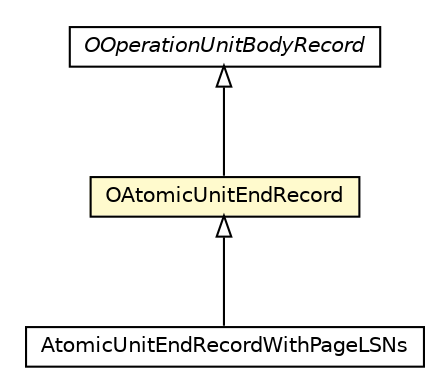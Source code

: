 #!/usr/local/bin/dot
#
# Class diagram 
# Generated by UMLGraph version R5_6-24-gf6e263 (http://www.umlgraph.org/)
#

digraph G {
	edge [fontname="Helvetica",fontsize=10,labelfontname="Helvetica",labelfontsize=10];
	node [fontname="Helvetica",fontsize=10,shape=plaintext];
	nodesep=0.25;
	ranksep=0.5;
	// com.orientechnologies.orient.core.storage.impl.local.paginated.wal.OAtomicUnitEndRecord
	c1577486 [label=<<table title="com.orientechnologies.orient.core.storage.impl.local.paginated.wal.OAtomicUnitEndRecord" border="0" cellborder="1" cellspacing="0" cellpadding="2" port="p" bgcolor="lemonChiffon" href="./OAtomicUnitEndRecord.html">
		<tr><td><table border="0" cellspacing="0" cellpadding="1">
<tr><td align="center" balign="center"> OAtomicUnitEndRecord </td></tr>
		</table></td></tr>
		</table>>, URL="./OAtomicUnitEndRecord.html", fontname="Helvetica", fontcolor="black", fontsize=10.0];
	// com.orientechnologies.orient.core.storage.impl.local.paginated.wal.OOperationUnitBodyRecord
	c1577492 [label=<<table title="com.orientechnologies.orient.core.storage.impl.local.paginated.wal.OOperationUnitBodyRecord" border="0" cellborder="1" cellspacing="0" cellpadding="2" port="p" href="./OOperationUnitBodyRecord.html">
		<tr><td><table border="0" cellspacing="0" cellpadding="1">
<tr><td align="center" balign="center"><font face="Helvetica-Oblique"> OOperationUnitBodyRecord </font></td></tr>
		</table></td></tr>
		</table>>, URL="./OOperationUnitBodyRecord.html", fontname="Helvetica", fontcolor="black", fontsize=10.0];
	// com.orientechnologies.orient.core.storage.impl.local.paginated.wal.AtomicUnitEndRecordWithPageLSNs
	c1577497 [label=<<table title="com.orientechnologies.orient.core.storage.impl.local.paginated.wal.AtomicUnitEndRecordWithPageLSNs" border="0" cellborder="1" cellspacing="0" cellpadding="2" port="p" href="./AtomicUnitEndRecordWithPageLSNs.html">
		<tr><td><table border="0" cellspacing="0" cellpadding="1">
<tr><td align="center" balign="center"> AtomicUnitEndRecordWithPageLSNs </td></tr>
		</table></td></tr>
		</table>>, URL="./AtomicUnitEndRecordWithPageLSNs.html", fontname="Helvetica", fontcolor="black", fontsize=10.0];
	//com.orientechnologies.orient.core.storage.impl.local.paginated.wal.OAtomicUnitEndRecord extends com.orientechnologies.orient.core.storage.impl.local.paginated.wal.OOperationUnitBodyRecord
	c1577492:p -> c1577486:p [dir=back,arrowtail=empty];
	//com.orientechnologies.orient.core.storage.impl.local.paginated.wal.AtomicUnitEndRecordWithPageLSNs extends com.orientechnologies.orient.core.storage.impl.local.paginated.wal.OAtomicUnitEndRecord
	c1577486:p -> c1577497:p [dir=back,arrowtail=empty];
}

